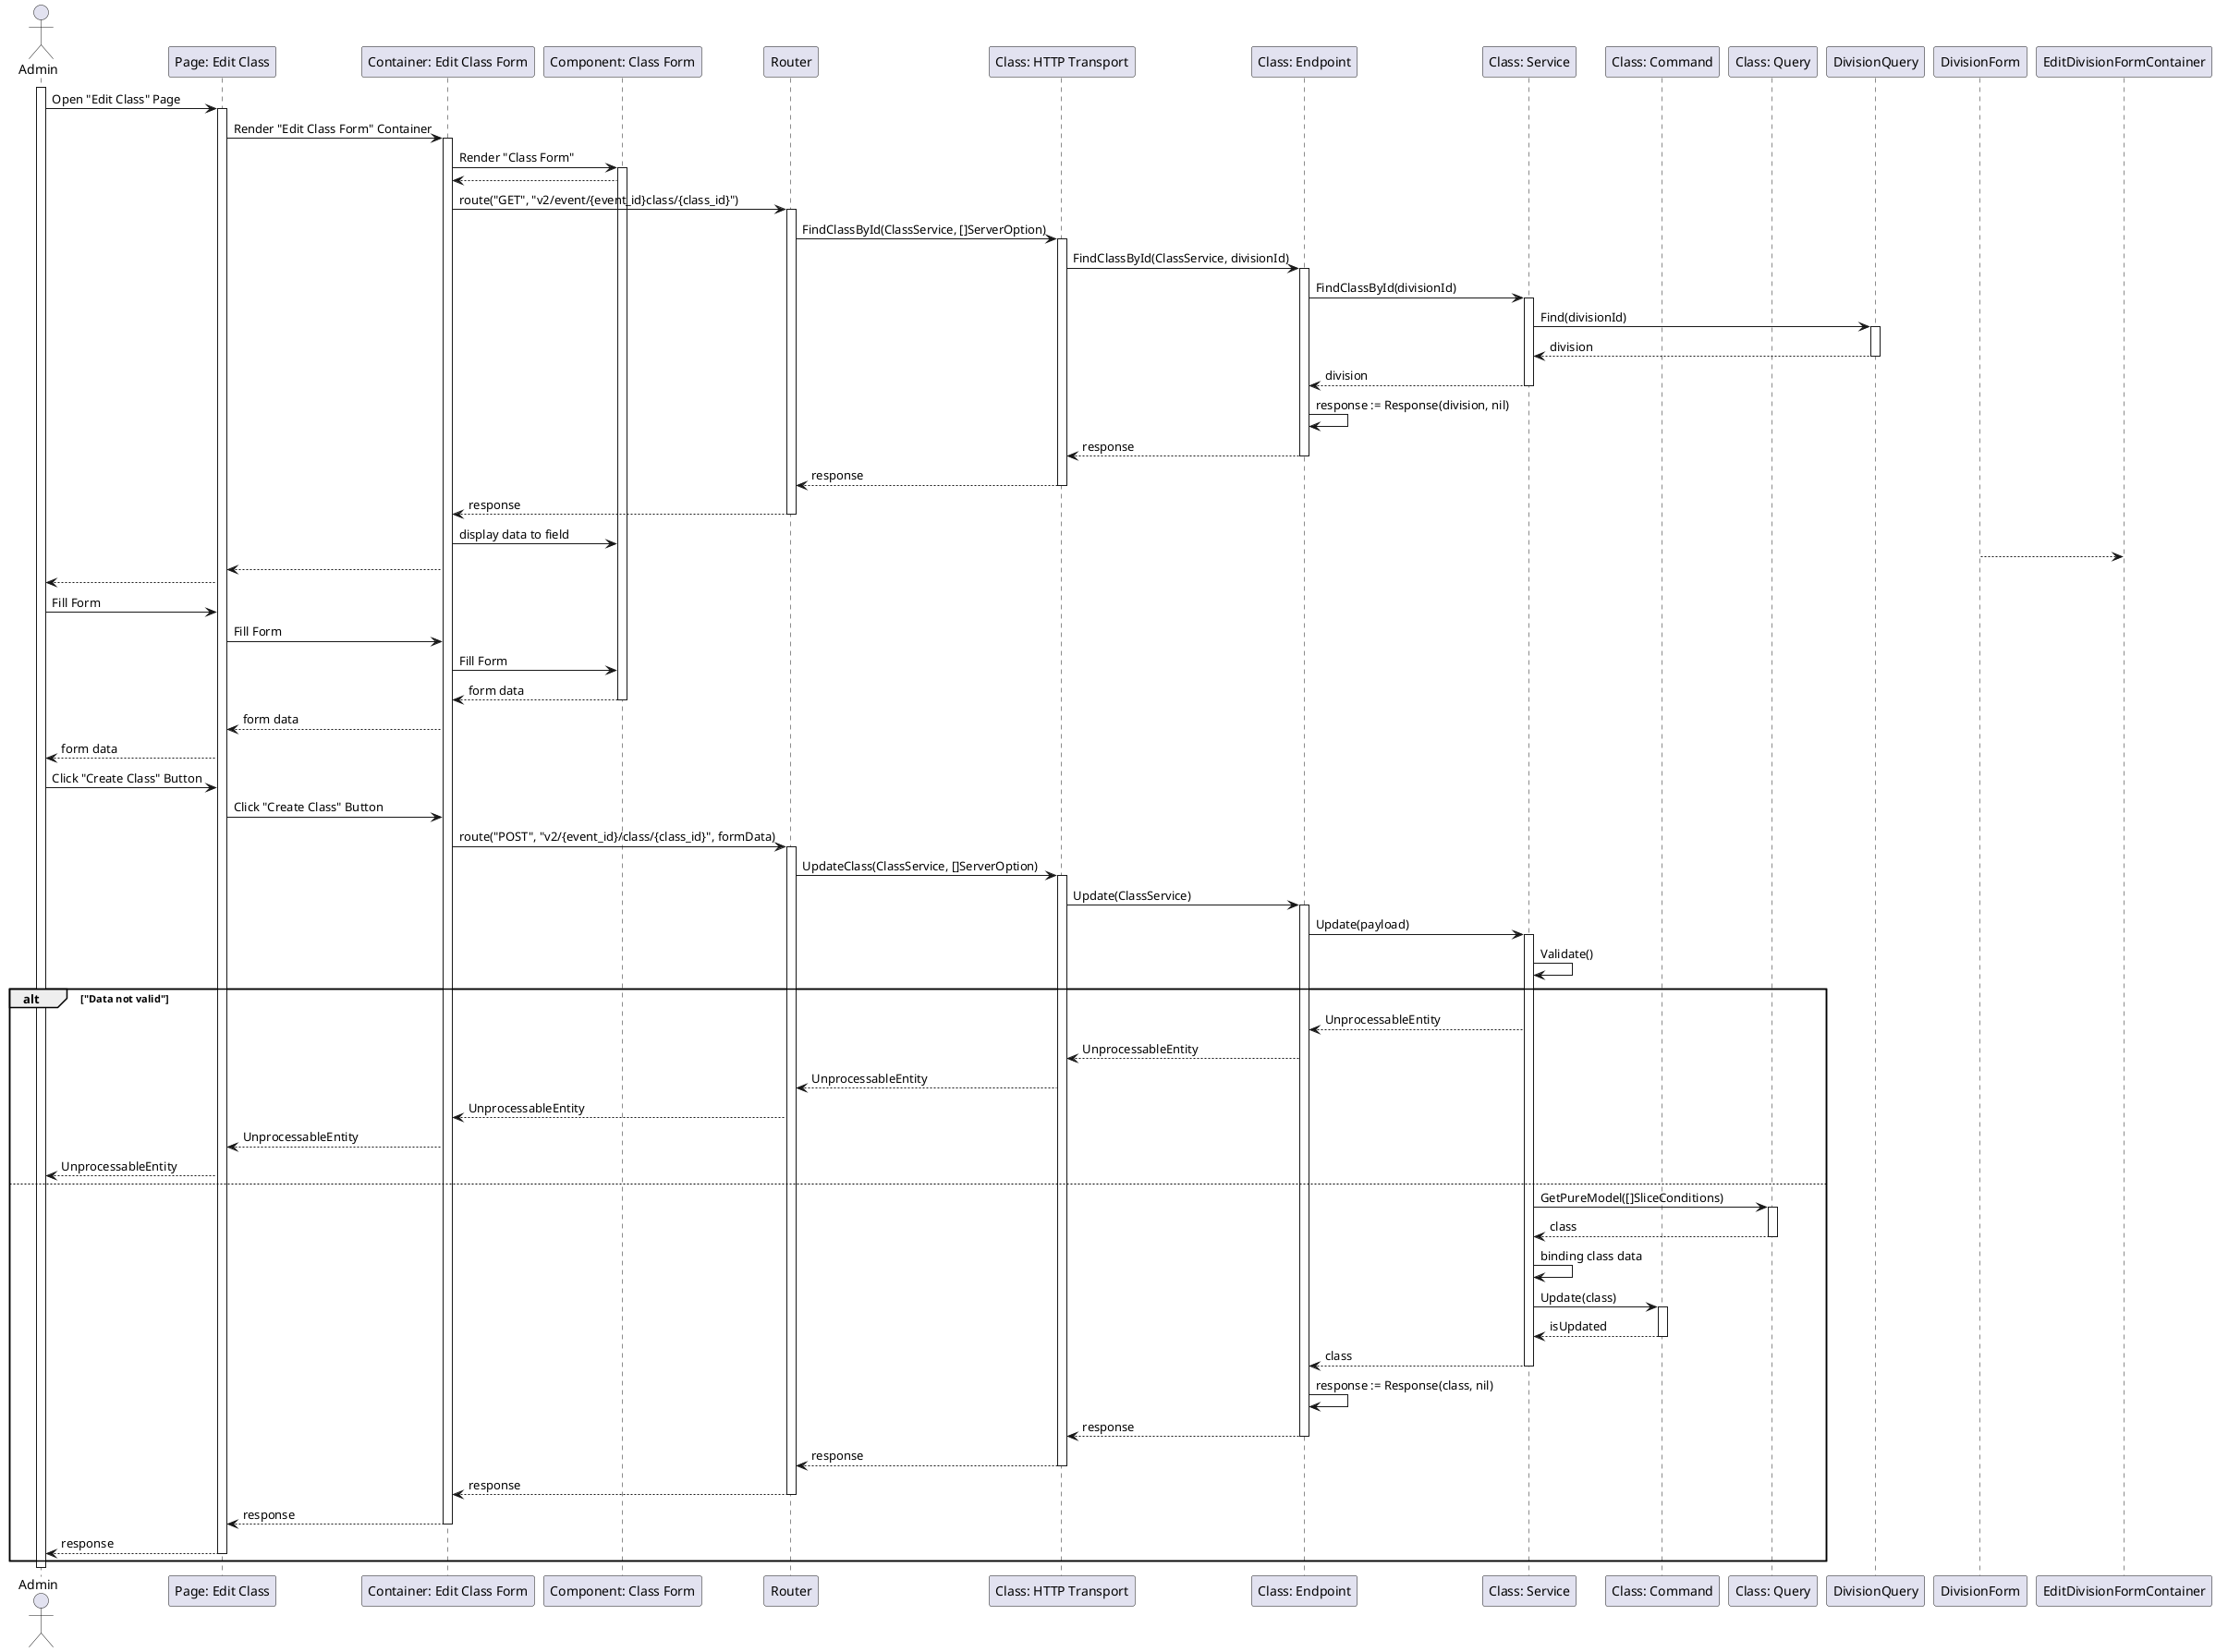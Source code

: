 @startuml UpdateClass

actor Admin
participant "Page: Edit Class" as EditClassPage
participant "Container: Edit Class Form" as EditClassFormContainer
participant "Component: Class Form" as ClassForm
participant "Router" as Router
participant "Class: HTTP Transport" as ClassHTTPTransport
participant "Class: Endpoint" as ClassEndpoint
participant "Class: Service" as ClassService
participant "Class: Command" as ClassCommand
participant "Class: Query" as ClassQuery

activate Admin

Admin->EditClassPage: Open "Edit Class" Page
activate EditClassPage
EditClassPage->EditClassFormContainer: Render "Edit Class Form" Container
activate EditClassFormContainer
EditClassFormContainer->ClassForm: Render "Class Form"
activate ClassForm
ClassForm-->EditClassFormContainer
EditClassFormContainer->Router: route("GET", "v2/event/{event_id}class/{class_id}")
activate Router
Router->ClassHTTPTransport: FindClassById(ClassService, []ServerOption)
activate ClassHTTPTransport
ClassHTTPTransport->ClassEndpoint: FindClassById(ClassService, divisionId)
activate ClassEndpoint
ClassEndpoint->ClassService: FindClassById(divisionId)
activate ClassService
ClassService->DivisionQuery: Find(divisionId)
activate DivisionQuery
DivisionQuery-->ClassService: division
deactivate DivisionQuery
ClassService-->ClassEndpoint: division
deactivate ClassService
ClassEndpoint->ClassEndpoint: response := Response(division, nil)
ClassEndpoint-->ClassHTTPTransport: response
deactivate ClassEndpoint
ClassHTTPTransport-->Router: response
deactivate ClassHTTPTransport
Router-->EditClassFormContainer: response
deactivate Router
EditClassFormContainer->ClassForm: display data to field
DivisionForm-->EditDivisionFormContainer
EditClassFormContainer-->EditClassPage
EditClassPage-->Admin

Admin->EditClassPage: Fill Form
EditClassPage->EditClassFormContainer: Fill Form
EditClassFormContainer->ClassForm: Fill Form
ClassForm-->EditClassFormContainer: form data
deactivate ClassForm
EditClassFormContainer-->EditClassPage: form data
EditClassPage-->Admin: form data

Admin->EditClassPage: Click "Create Class" Button
EditClassPage->EditClassFormContainer: Click "Create Class" Button
EditClassFormContainer->Router: route("POST", "v2/{event_id}/class/{class_id}", formData)
activate Router
Router->ClassHTTPTransport: UpdateClass(ClassService, []ServerOption)
activate ClassHTTPTransport
ClassHTTPTransport->ClassEndpoint: Update(ClassService)
activate ClassEndpoint
ClassEndpoint->ClassService: Update(payload)
activate ClassService
ClassService->ClassService: Validate()

alt "Data not valid"
    ClassService-->ClassEndpoint: UnprocessableEntity
    ClassEndpoint-->ClassHTTPTransport: UnprocessableEntity
    ClassHTTPTransport-->Router: UnprocessableEntity
    Router-->EditClassFormContainer: UnprocessableEntity
    EditClassFormContainer-->EditClassPage: UnprocessableEntity
    EditClassPage-->Admin: UnprocessableEntity
else
    ClassService->ClassQuery: GetPureModel([]SliceConditions)
    activate ClassQuery
    ClassQuery-->ClassService: class
    deactivate ClassQuery
    ClassService->ClassService: binding class data
    ClassService->ClassCommand: Update(class)
    activate ClassCommand
    ClassCommand-->ClassService: isUpdated
    deactivate ClassCommand

    ClassService-->ClassEndpoint: class
    deactivate ClassService
    ClassEndpoint->ClassEndpoint: response := Response(class, nil)
    ClassEndpoint-->ClassHTTPTransport: response
    deactivate ClassEndpoint
    ClassHTTPTransport-->Router: response
    deactivate ClassHTTPTransport
    Router-->EditClassFormContainer: response
    deactivate Router
    EditClassFormContainer-->EditClassPage: response
    deactivate EditClassFormContainer
    EditClassPage-->Admin: response
    deactivate EditClassPage
end

deactivate Admin

@enduml